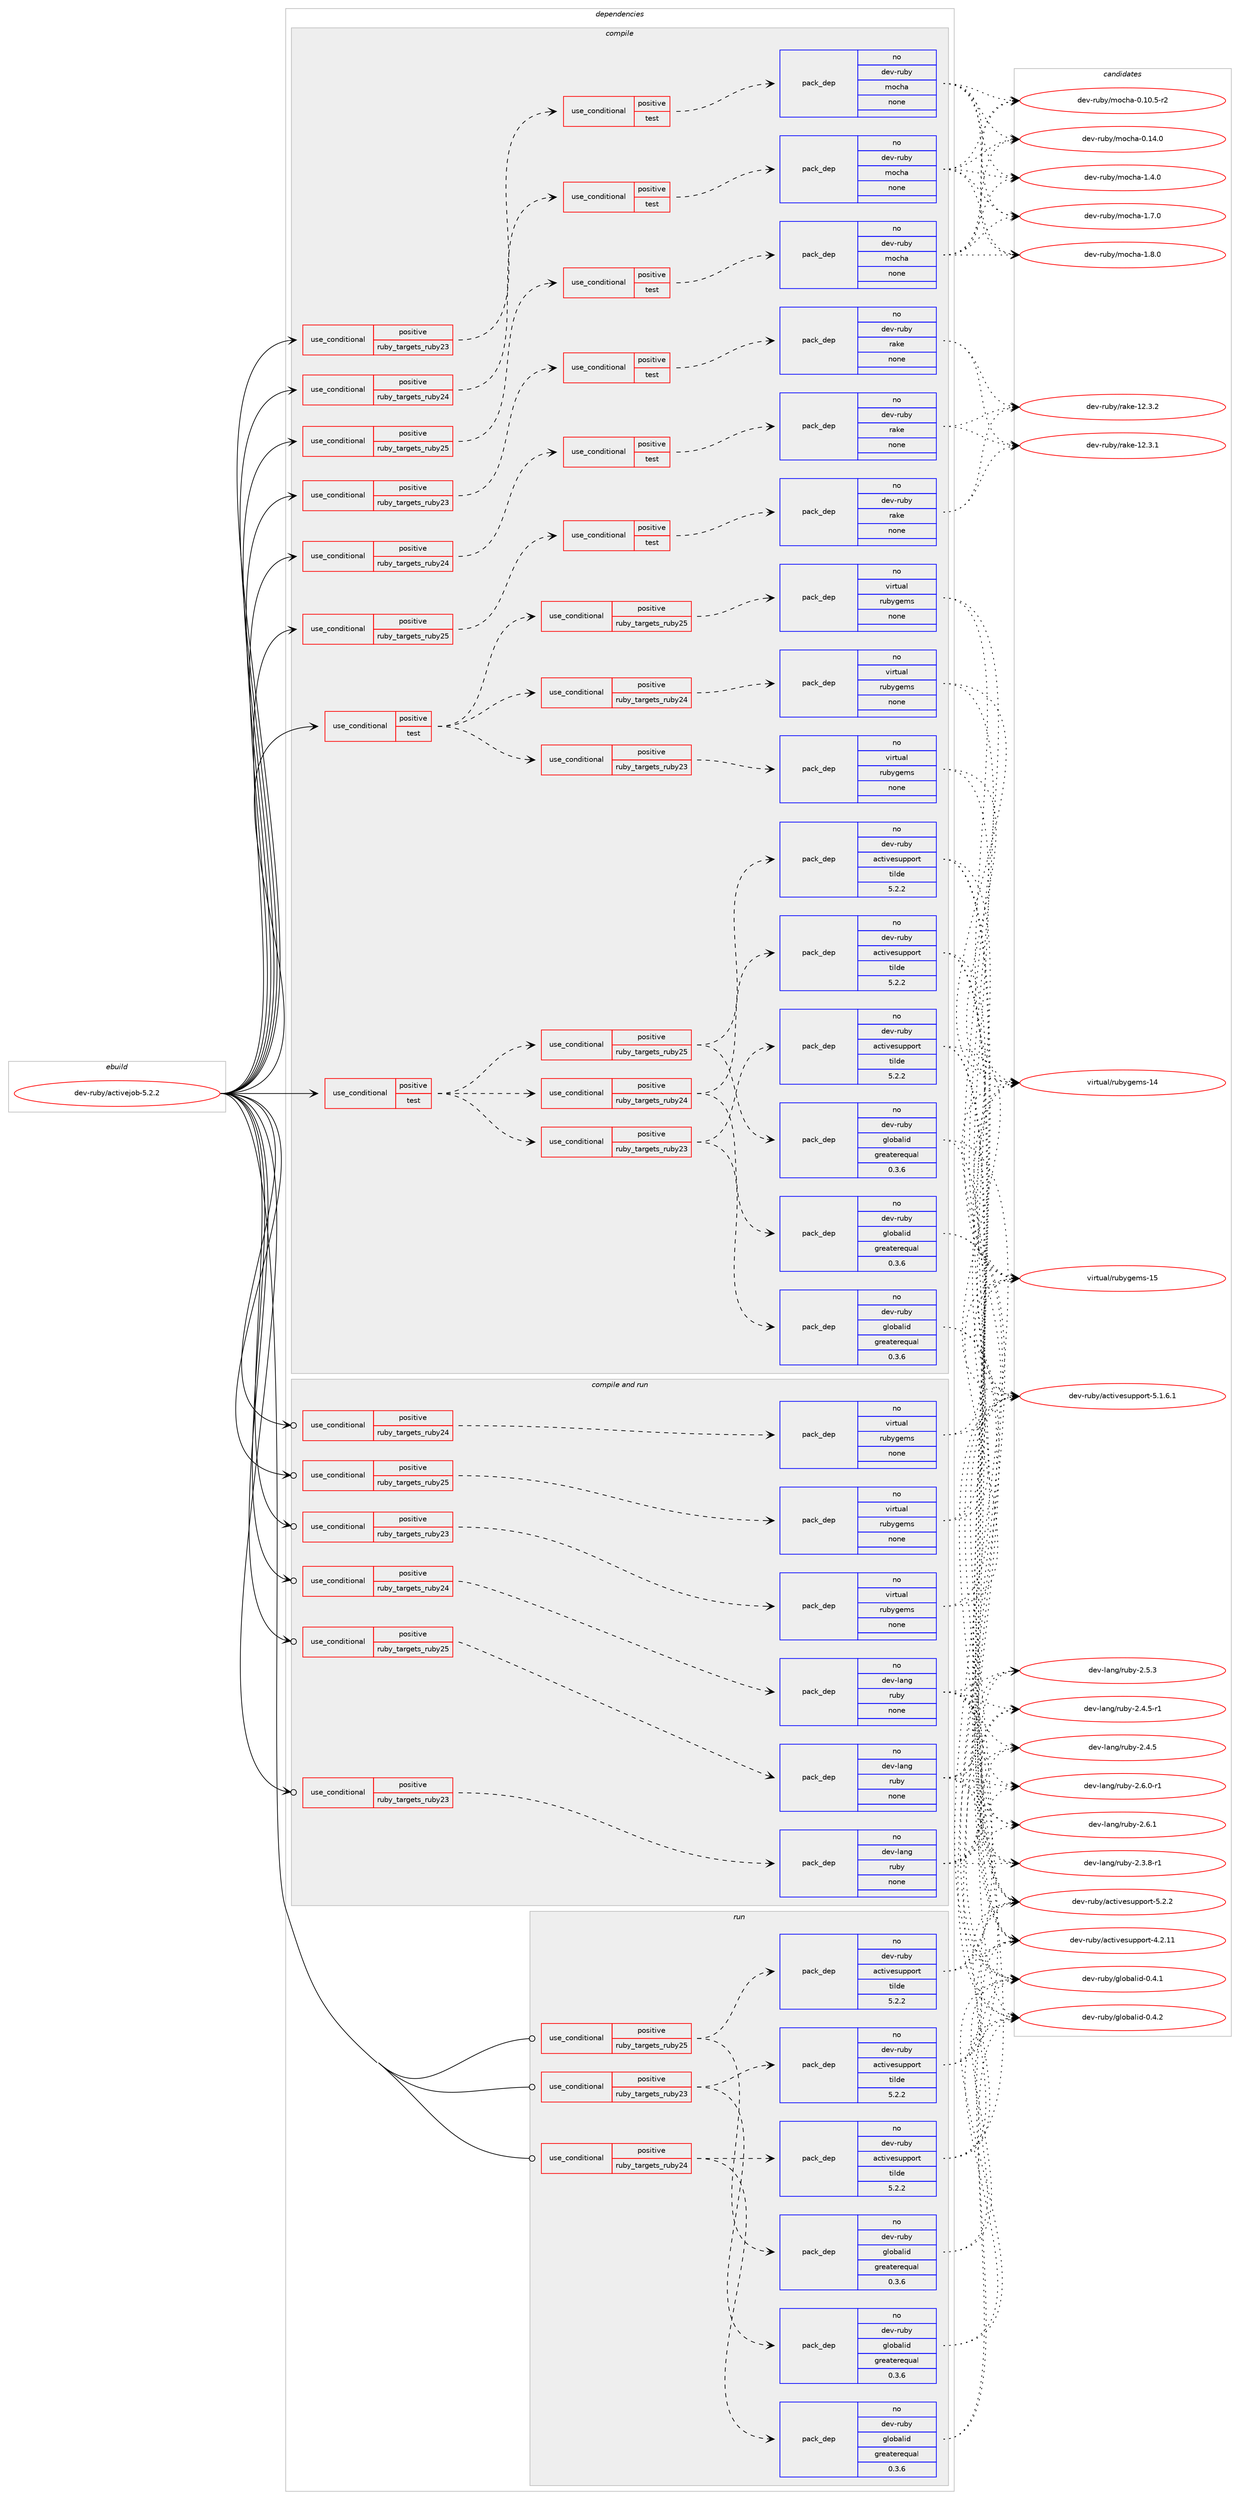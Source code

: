 digraph prolog {

# *************
# Graph options
# *************

newrank=true;
concentrate=true;
compound=true;
graph [rankdir=LR,fontname=Helvetica,fontsize=10,ranksep=1.5];#, ranksep=2.5, nodesep=0.2];
edge  [arrowhead=vee];
node  [fontname=Helvetica,fontsize=10];

# **********
# The ebuild
# **********

subgraph cluster_leftcol {
color=gray;
rank=same;
label=<<i>ebuild</i>>;
id [label="dev-ruby/activejob-5.2.2", color=red, width=4, href="../dev-ruby/activejob-5.2.2.svg"];
}

# ****************
# The dependencies
# ****************

subgraph cluster_midcol {
color=gray;
label=<<i>dependencies</i>>;
subgraph cluster_compile {
fillcolor="#eeeeee";
style=filled;
label=<<i>compile</i>>;
subgraph cond392360 {
dependency1478741 [label=<<TABLE BORDER="0" CELLBORDER="1" CELLSPACING="0" CELLPADDING="4"><TR><TD ROWSPAN="3" CELLPADDING="10">use_conditional</TD></TR><TR><TD>positive</TD></TR><TR><TD>ruby_targets_ruby23</TD></TR></TABLE>>, shape=none, color=red];
subgraph cond392361 {
dependency1478742 [label=<<TABLE BORDER="0" CELLBORDER="1" CELLSPACING="0" CELLPADDING="4"><TR><TD ROWSPAN="3" CELLPADDING="10">use_conditional</TD></TR><TR><TD>positive</TD></TR><TR><TD>test</TD></TR></TABLE>>, shape=none, color=red];
subgraph pack1062991 {
dependency1478743 [label=<<TABLE BORDER="0" CELLBORDER="1" CELLSPACING="0" CELLPADDING="4" WIDTH="220"><TR><TD ROWSPAN="6" CELLPADDING="30">pack_dep</TD></TR><TR><TD WIDTH="110">no</TD></TR><TR><TD>dev-ruby</TD></TR><TR><TD>mocha</TD></TR><TR><TD>none</TD></TR><TR><TD></TD></TR></TABLE>>, shape=none, color=blue];
}
dependency1478742:e -> dependency1478743:w [weight=20,style="dashed",arrowhead="vee"];
}
dependency1478741:e -> dependency1478742:w [weight=20,style="dashed",arrowhead="vee"];
}
id:e -> dependency1478741:w [weight=20,style="solid",arrowhead="vee"];
subgraph cond392362 {
dependency1478744 [label=<<TABLE BORDER="0" CELLBORDER="1" CELLSPACING="0" CELLPADDING="4"><TR><TD ROWSPAN="3" CELLPADDING="10">use_conditional</TD></TR><TR><TD>positive</TD></TR><TR><TD>ruby_targets_ruby23</TD></TR></TABLE>>, shape=none, color=red];
subgraph cond392363 {
dependency1478745 [label=<<TABLE BORDER="0" CELLBORDER="1" CELLSPACING="0" CELLPADDING="4"><TR><TD ROWSPAN="3" CELLPADDING="10">use_conditional</TD></TR><TR><TD>positive</TD></TR><TR><TD>test</TD></TR></TABLE>>, shape=none, color=red];
subgraph pack1062992 {
dependency1478746 [label=<<TABLE BORDER="0" CELLBORDER="1" CELLSPACING="0" CELLPADDING="4" WIDTH="220"><TR><TD ROWSPAN="6" CELLPADDING="30">pack_dep</TD></TR><TR><TD WIDTH="110">no</TD></TR><TR><TD>dev-ruby</TD></TR><TR><TD>rake</TD></TR><TR><TD>none</TD></TR><TR><TD></TD></TR></TABLE>>, shape=none, color=blue];
}
dependency1478745:e -> dependency1478746:w [weight=20,style="dashed",arrowhead="vee"];
}
dependency1478744:e -> dependency1478745:w [weight=20,style="dashed",arrowhead="vee"];
}
id:e -> dependency1478744:w [weight=20,style="solid",arrowhead="vee"];
subgraph cond392364 {
dependency1478747 [label=<<TABLE BORDER="0" CELLBORDER="1" CELLSPACING="0" CELLPADDING="4"><TR><TD ROWSPAN="3" CELLPADDING="10">use_conditional</TD></TR><TR><TD>positive</TD></TR><TR><TD>ruby_targets_ruby24</TD></TR></TABLE>>, shape=none, color=red];
subgraph cond392365 {
dependency1478748 [label=<<TABLE BORDER="0" CELLBORDER="1" CELLSPACING="0" CELLPADDING="4"><TR><TD ROWSPAN="3" CELLPADDING="10">use_conditional</TD></TR><TR><TD>positive</TD></TR><TR><TD>test</TD></TR></TABLE>>, shape=none, color=red];
subgraph pack1062993 {
dependency1478749 [label=<<TABLE BORDER="0" CELLBORDER="1" CELLSPACING="0" CELLPADDING="4" WIDTH="220"><TR><TD ROWSPAN="6" CELLPADDING="30">pack_dep</TD></TR><TR><TD WIDTH="110">no</TD></TR><TR><TD>dev-ruby</TD></TR><TR><TD>mocha</TD></TR><TR><TD>none</TD></TR><TR><TD></TD></TR></TABLE>>, shape=none, color=blue];
}
dependency1478748:e -> dependency1478749:w [weight=20,style="dashed",arrowhead="vee"];
}
dependency1478747:e -> dependency1478748:w [weight=20,style="dashed",arrowhead="vee"];
}
id:e -> dependency1478747:w [weight=20,style="solid",arrowhead="vee"];
subgraph cond392366 {
dependency1478750 [label=<<TABLE BORDER="0" CELLBORDER="1" CELLSPACING="0" CELLPADDING="4"><TR><TD ROWSPAN="3" CELLPADDING="10">use_conditional</TD></TR><TR><TD>positive</TD></TR><TR><TD>ruby_targets_ruby24</TD></TR></TABLE>>, shape=none, color=red];
subgraph cond392367 {
dependency1478751 [label=<<TABLE BORDER="0" CELLBORDER="1" CELLSPACING="0" CELLPADDING="4"><TR><TD ROWSPAN="3" CELLPADDING="10">use_conditional</TD></TR><TR><TD>positive</TD></TR><TR><TD>test</TD></TR></TABLE>>, shape=none, color=red];
subgraph pack1062994 {
dependency1478752 [label=<<TABLE BORDER="0" CELLBORDER="1" CELLSPACING="0" CELLPADDING="4" WIDTH="220"><TR><TD ROWSPAN="6" CELLPADDING="30">pack_dep</TD></TR><TR><TD WIDTH="110">no</TD></TR><TR><TD>dev-ruby</TD></TR><TR><TD>rake</TD></TR><TR><TD>none</TD></TR><TR><TD></TD></TR></TABLE>>, shape=none, color=blue];
}
dependency1478751:e -> dependency1478752:w [weight=20,style="dashed",arrowhead="vee"];
}
dependency1478750:e -> dependency1478751:w [weight=20,style="dashed",arrowhead="vee"];
}
id:e -> dependency1478750:w [weight=20,style="solid",arrowhead="vee"];
subgraph cond392368 {
dependency1478753 [label=<<TABLE BORDER="0" CELLBORDER="1" CELLSPACING="0" CELLPADDING="4"><TR><TD ROWSPAN="3" CELLPADDING="10">use_conditional</TD></TR><TR><TD>positive</TD></TR><TR><TD>ruby_targets_ruby25</TD></TR></TABLE>>, shape=none, color=red];
subgraph cond392369 {
dependency1478754 [label=<<TABLE BORDER="0" CELLBORDER="1" CELLSPACING="0" CELLPADDING="4"><TR><TD ROWSPAN="3" CELLPADDING="10">use_conditional</TD></TR><TR><TD>positive</TD></TR><TR><TD>test</TD></TR></TABLE>>, shape=none, color=red];
subgraph pack1062995 {
dependency1478755 [label=<<TABLE BORDER="0" CELLBORDER="1" CELLSPACING="0" CELLPADDING="4" WIDTH="220"><TR><TD ROWSPAN="6" CELLPADDING="30">pack_dep</TD></TR><TR><TD WIDTH="110">no</TD></TR><TR><TD>dev-ruby</TD></TR><TR><TD>mocha</TD></TR><TR><TD>none</TD></TR><TR><TD></TD></TR></TABLE>>, shape=none, color=blue];
}
dependency1478754:e -> dependency1478755:w [weight=20,style="dashed",arrowhead="vee"];
}
dependency1478753:e -> dependency1478754:w [weight=20,style="dashed",arrowhead="vee"];
}
id:e -> dependency1478753:w [weight=20,style="solid",arrowhead="vee"];
subgraph cond392370 {
dependency1478756 [label=<<TABLE BORDER="0" CELLBORDER="1" CELLSPACING="0" CELLPADDING="4"><TR><TD ROWSPAN="3" CELLPADDING="10">use_conditional</TD></TR><TR><TD>positive</TD></TR><TR><TD>ruby_targets_ruby25</TD></TR></TABLE>>, shape=none, color=red];
subgraph cond392371 {
dependency1478757 [label=<<TABLE BORDER="0" CELLBORDER="1" CELLSPACING="0" CELLPADDING="4"><TR><TD ROWSPAN="3" CELLPADDING="10">use_conditional</TD></TR><TR><TD>positive</TD></TR><TR><TD>test</TD></TR></TABLE>>, shape=none, color=red];
subgraph pack1062996 {
dependency1478758 [label=<<TABLE BORDER="0" CELLBORDER="1" CELLSPACING="0" CELLPADDING="4" WIDTH="220"><TR><TD ROWSPAN="6" CELLPADDING="30">pack_dep</TD></TR><TR><TD WIDTH="110">no</TD></TR><TR><TD>dev-ruby</TD></TR><TR><TD>rake</TD></TR><TR><TD>none</TD></TR><TR><TD></TD></TR></TABLE>>, shape=none, color=blue];
}
dependency1478757:e -> dependency1478758:w [weight=20,style="dashed",arrowhead="vee"];
}
dependency1478756:e -> dependency1478757:w [weight=20,style="dashed",arrowhead="vee"];
}
id:e -> dependency1478756:w [weight=20,style="solid",arrowhead="vee"];
subgraph cond392372 {
dependency1478759 [label=<<TABLE BORDER="0" CELLBORDER="1" CELLSPACING="0" CELLPADDING="4"><TR><TD ROWSPAN="3" CELLPADDING="10">use_conditional</TD></TR><TR><TD>positive</TD></TR><TR><TD>test</TD></TR></TABLE>>, shape=none, color=red];
subgraph cond392373 {
dependency1478760 [label=<<TABLE BORDER="0" CELLBORDER="1" CELLSPACING="0" CELLPADDING="4"><TR><TD ROWSPAN="3" CELLPADDING="10">use_conditional</TD></TR><TR><TD>positive</TD></TR><TR><TD>ruby_targets_ruby23</TD></TR></TABLE>>, shape=none, color=red];
subgraph pack1062997 {
dependency1478761 [label=<<TABLE BORDER="0" CELLBORDER="1" CELLSPACING="0" CELLPADDING="4" WIDTH="220"><TR><TD ROWSPAN="6" CELLPADDING="30">pack_dep</TD></TR><TR><TD WIDTH="110">no</TD></TR><TR><TD>dev-ruby</TD></TR><TR><TD>activesupport</TD></TR><TR><TD>tilde</TD></TR><TR><TD>5.2.2</TD></TR></TABLE>>, shape=none, color=blue];
}
dependency1478760:e -> dependency1478761:w [weight=20,style="dashed",arrowhead="vee"];
subgraph pack1062998 {
dependency1478762 [label=<<TABLE BORDER="0" CELLBORDER="1" CELLSPACING="0" CELLPADDING="4" WIDTH="220"><TR><TD ROWSPAN="6" CELLPADDING="30">pack_dep</TD></TR><TR><TD WIDTH="110">no</TD></TR><TR><TD>dev-ruby</TD></TR><TR><TD>globalid</TD></TR><TR><TD>greaterequal</TD></TR><TR><TD>0.3.6</TD></TR></TABLE>>, shape=none, color=blue];
}
dependency1478760:e -> dependency1478762:w [weight=20,style="dashed",arrowhead="vee"];
}
dependency1478759:e -> dependency1478760:w [weight=20,style="dashed",arrowhead="vee"];
subgraph cond392374 {
dependency1478763 [label=<<TABLE BORDER="0" CELLBORDER="1" CELLSPACING="0" CELLPADDING="4"><TR><TD ROWSPAN="3" CELLPADDING="10">use_conditional</TD></TR><TR><TD>positive</TD></TR><TR><TD>ruby_targets_ruby24</TD></TR></TABLE>>, shape=none, color=red];
subgraph pack1062999 {
dependency1478764 [label=<<TABLE BORDER="0" CELLBORDER="1" CELLSPACING="0" CELLPADDING="4" WIDTH="220"><TR><TD ROWSPAN="6" CELLPADDING="30">pack_dep</TD></TR><TR><TD WIDTH="110">no</TD></TR><TR><TD>dev-ruby</TD></TR><TR><TD>activesupport</TD></TR><TR><TD>tilde</TD></TR><TR><TD>5.2.2</TD></TR></TABLE>>, shape=none, color=blue];
}
dependency1478763:e -> dependency1478764:w [weight=20,style="dashed",arrowhead="vee"];
subgraph pack1063000 {
dependency1478765 [label=<<TABLE BORDER="0" CELLBORDER="1" CELLSPACING="0" CELLPADDING="4" WIDTH="220"><TR><TD ROWSPAN="6" CELLPADDING="30">pack_dep</TD></TR><TR><TD WIDTH="110">no</TD></TR><TR><TD>dev-ruby</TD></TR><TR><TD>globalid</TD></TR><TR><TD>greaterequal</TD></TR><TR><TD>0.3.6</TD></TR></TABLE>>, shape=none, color=blue];
}
dependency1478763:e -> dependency1478765:w [weight=20,style="dashed",arrowhead="vee"];
}
dependency1478759:e -> dependency1478763:w [weight=20,style="dashed",arrowhead="vee"];
subgraph cond392375 {
dependency1478766 [label=<<TABLE BORDER="0" CELLBORDER="1" CELLSPACING="0" CELLPADDING="4"><TR><TD ROWSPAN="3" CELLPADDING="10">use_conditional</TD></TR><TR><TD>positive</TD></TR><TR><TD>ruby_targets_ruby25</TD></TR></TABLE>>, shape=none, color=red];
subgraph pack1063001 {
dependency1478767 [label=<<TABLE BORDER="0" CELLBORDER="1" CELLSPACING="0" CELLPADDING="4" WIDTH="220"><TR><TD ROWSPAN="6" CELLPADDING="30">pack_dep</TD></TR><TR><TD WIDTH="110">no</TD></TR><TR><TD>dev-ruby</TD></TR><TR><TD>activesupport</TD></TR><TR><TD>tilde</TD></TR><TR><TD>5.2.2</TD></TR></TABLE>>, shape=none, color=blue];
}
dependency1478766:e -> dependency1478767:w [weight=20,style="dashed",arrowhead="vee"];
subgraph pack1063002 {
dependency1478768 [label=<<TABLE BORDER="0" CELLBORDER="1" CELLSPACING="0" CELLPADDING="4" WIDTH="220"><TR><TD ROWSPAN="6" CELLPADDING="30">pack_dep</TD></TR><TR><TD WIDTH="110">no</TD></TR><TR><TD>dev-ruby</TD></TR><TR><TD>globalid</TD></TR><TR><TD>greaterequal</TD></TR><TR><TD>0.3.6</TD></TR></TABLE>>, shape=none, color=blue];
}
dependency1478766:e -> dependency1478768:w [weight=20,style="dashed",arrowhead="vee"];
}
dependency1478759:e -> dependency1478766:w [weight=20,style="dashed",arrowhead="vee"];
}
id:e -> dependency1478759:w [weight=20,style="solid",arrowhead="vee"];
subgraph cond392376 {
dependency1478769 [label=<<TABLE BORDER="0" CELLBORDER="1" CELLSPACING="0" CELLPADDING="4"><TR><TD ROWSPAN="3" CELLPADDING="10">use_conditional</TD></TR><TR><TD>positive</TD></TR><TR><TD>test</TD></TR></TABLE>>, shape=none, color=red];
subgraph cond392377 {
dependency1478770 [label=<<TABLE BORDER="0" CELLBORDER="1" CELLSPACING="0" CELLPADDING="4"><TR><TD ROWSPAN="3" CELLPADDING="10">use_conditional</TD></TR><TR><TD>positive</TD></TR><TR><TD>ruby_targets_ruby23</TD></TR></TABLE>>, shape=none, color=red];
subgraph pack1063003 {
dependency1478771 [label=<<TABLE BORDER="0" CELLBORDER="1" CELLSPACING="0" CELLPADDING="4" WIDTH="220"><TR><TD ROWSPAN="6" CELLPADDING="30">pack_dep</TD></TR><TR><TD WIDTH="110">no</TD></TR><TR><TD>virtual</TD></TR><TR><TD>rubygems</TD></TR><TR><TD>none</TD></TR><TR><TD></TD></TR></TABLE>>, shape=none, color=blue];
}
dependency1478770:e -> dependency1478771:w [weight=20,style="dashed",arrowhead="vee"];
}
dependency1478769:e -> dependency1478770:w [weight=20,style="dashed",arrowhead="vee"];
subgraph cond392378 {
dependency1478772 [label=<<TABLE BORDER="0" CELLBORDER="1" CELLSPACING="0" CELLPADDING="4"><TR><TD ROWSPAN="3" CELLPADDING="10">use_conditional</TD></TR><TR><TD>positive</TD></TR><TR><TD>ruby_targets_ruby24</TD></TR></TABLE>>, shape=none, color=red];
subgraph pack1063004 {
dependency1478773 [label=<<TABLE BORDER="0" CELLBORDER="1" CELLSPACING="0" CELLPADDING="4" WIDTH="220"><TR><TD ROWSPAN="6" CELLPADDING="30">pack_dep</TD></TR><TR><TD WIDTH="110">no</TD></TR><TR><TD>virtual</TD></TR><TR><TD>rubygems</TD></TR><TR><TD>none</TD></TR><TR><TD></TD></TR></TABLE>>, shape=none, color=blue];
}
dependency1478772:e -> dependency1478773:w [weight=20,style="dashed",arrowhead="vee"];
}
dependency1478769:e -> dependency1478772:w [weight=20,style="dashed",arrowhead="vee"];
subgraph cond392379 {
dependency1478774 [label=<<TABLE BORDER="0" CELLBORDER="1" CELLSPACING="0" CELLPADDING="4"><TR><TD ROWSPAN="3" CELLPADDING="10">use_conditional</TD></TR><TR><TD>positive</TD></TR><TR><TD>ruby_targets_ruby25</TD></TR></TABLE>>, shape=none, color=red];
subgraph pack1063005 {
dependency1478775 [label=<<TABLE BORDER="0" CELLBORDER="1" CELLSPACING="0" CELLPADDING="4" WIDTH="220"><TR><TD ROWSPAN="6" CELLPADDING="30">pack_dep</TD></TR><TR><TD WIDTH="110">no</TD></TR><TR><TD>virtual</TD></TR><TR><TD>rubygems</TD></TR><TR><TD>none</TD></TR><TR><TD></TD></TR></TABLE>>, shape=none, color=blue];
}
dependency1478774:e -> dependency1478775:w [weight=20,style="dashed",arrowhead="vee"];
}
dependency1478769:e -> dependency1478774:w [weight=20,style="dashed",arrowhead="vee"];
}
id:e -> dependency1478769:w [weight=20,style="solid",arrowhead="vee"];
}
subgraph cluster_compileandrun {
fillcolor="#eeeeee";
style=filled;
label=<<i>compile and run</i>>;
subgraph cond392380 {
dependency1478776 [label=<<TABLE BORDER="0" CELLBORDER="1" CELLSPACING="0" CELLPADDING="4"><TR><TD ROWSPAN="3" CELLPADDING="10">use_conditional</TD></TR><TR><TD>positive</TD></TR><TR><TD>ruby_targets_ruby23</TD></TR></TABLE>>, shape=none, color=red];
subgraph pack1063006 {
dependency1478777 [label=<<TABLE BORDER="0" CELLBORDER="1" CELLSPACING="0" CELLPADDING="4" WIDTH="220"><TR><TD ROWSPAN="6" CELLPADDING="30">pack_dep</TD></TR><TR><TD WIDTH="110">no</TD></TR><TR><TD>dev-lang</TD></TR><TR><TD>ruby</TD></TR><TR><TD>none</TD></TR><TR><TD></TD></TR></TABLE>>, shape=none, color=blue];
}
dependency1478776:e -> dependency1478777:w [weight=20,style="dashed",arrowhead="vee"];
}
id:e -> dependency1478776:w [weight=20,style="solid",arrowhead="odotvee"];
subgraph cond392381 {
dependency1478778 [label=<<TABLE BORDER="0" CELLBORDER="1" CELLSPACING="0" CELLPADDING="4"><TR><TD ROWSPAN="3" CELLPADDING="10">use_conditional</TD></TR><TR><TD>positive</TD></TR><TR><TD>ruby_targets_ruby23</TD></TR></TABLE>>, shape=none, color=red];
subgraph pack1063007 {
dependency1478779 [label=<<TABLE BORDER="0" CELLBORDER="1" CELLSPACING="0" CELLPADDING="4" WIDTH="220"><TR><TD ROWSPAN="6" CELLPADDING="30">pack_dep</TD></TR><TR><TD WIDTH="110">no</TD></TR><TR><TD>virtual</TD></TR><TR><TD>rubygems</TD></TR><TR><TD>none</TD></TR><TR><TD></TD></TR></TABLE>>, shape=none, color=blue];
}
dependency1478778:e -> dependency1478779:w [weight=20,style="dashed",arrowhead="vee"];
}
id:e -> dependency1478778:w [weight=20,style="solid",arrowhead="odotvee"];
subgraph cond392382 {
dependency1478780 [label=<<TABLE BORDER="0" CELLBORDER="1" CELLSPACING="0" CELLPADDING="4"><TR><TD ROWSPAN="3" CELLPADDING="10">use_conditional</TD></TR><TR><TD>positive</TD></TR><TR><TD>ruby_targets_ruby24</TD></TR></TABLE>>, shape=none, color=red];
subgraph pack1063008 {
dependency1478781 [label=<<TABLE BORDER="0" CELLBORDER="1" CELLSPACING="0" CELLPADDING="4" WIDTH="220"><TR><TD ROWSPAN="6" CELLPADDING="30">pack_dep</TD></TR><TR><TD WIDTH="110">no</TD></TR><TR><TD>dev-lang</TD></TR><TR><TD>ruby</TD></TR><TR><TD>none</TD></TR><TR><TD></TD></TR></TABLE>>, shape=none, color=blue];
}
dependency1478780:e -> dependency1478781:w [weight=20,style="dashed",arrowhead="vee"];
}
id:e -> dependency1478780:w [weight=20,style="solid",arrowhead="odotvee"];
subgraph cond392383 {
dependency1478782 [label=<<TABLE BORDER="0" CELLBORDER="1" CELLSPACING="0" CELLPADDING="4"><TR><TD ROWSPAN="3" CELLPADDING="10">use_conditional</TD></TR><TR><TD>positive</TD></TR><TR><TD>ruby_targets_ruby24</TD></TR></TABLE>>, shape=none, color=red];
subgraph pack1063009 {
dependency1478783 [label=<<TABLE BORDER="0" CELLBORDER="1" CELLSPACING="0" CELLPADDING="4" WIDTH="220"><TR><TD ROWSPAN="6" CELLPADDING="30">pack_dep</TD></TR><TR><TD WIDTH="110">no</TD></TR><TR><TD>virtual</TD></TR><TR><TD>rubygems</TD></TR><TR><TD>none</TD></TR><TR><TD></TD></TR></TABLE>>, shape=none, color=blue];
}
dependency1478782:e -> dependency1478783:w [weight=20,style="dashed",arrowhead="vee"];
}
id:e -> dependency1478782:w [weight=20,style="solid",arrowhead="odotvee"];
subgraph cond392384 {
dependency1478784 [label=<<TABLE BORDER="0" CELLBORDER="1" CELLSPACING="0" CELLPADDING="4"><TR><TD ROWSPAN="3" CELLPADDING="10">use_conditional</TD></TR><TR><TD>positive</TD></TR><TR><TD>ruby_targets_ruby25</TD></TR></TABLE>>, shape=none, color=red];
subgraph pack1063010 {
dependency1478785 [label=<<TABLE BORDER="0" CELLBORDER="1" CELLSPACING="0" CELLPADDING="4" WIDTH="220"><TR><TD ROWSPAN="6" CELLPADDING="30">pack_dep</TD></TR><TR><TD WIDTH="110">no</TD></TR><TR><TD>dev-lang</TD></TR><TR><TD>ruby</TD></TR><TR><TD>none</TD></TR><TR><TD></TD></TR></TABLE>>, shape=none, color=blue];
}
dependency1478784:e -> dependency1478785:w [weight=20,style="dashed",arrowhead="vee"];
}
id:e -> dependency1478784:w [weight=20,style="solid",arrowhead="odotvee"];
subgraph cond392385 {
dependency1478786 [label=<<TABLE BORDER="0" CELLBORDER="1" CELLSPACING="0" CELLPADDING="4"><TR><TD ROWSPAN="3" CELLPADDING="10">use_conditional</TD></TR><TR><TD>positive</TD></TR><TR><TD>ruby_targets_ruby25</TD></TR></TABLE>>, shape=none, color=red];
subgraph pack1063011 {
dependency1478787 [label=<<TABLE BORDER="0" CELLBORDER="1" CELLSPACING="0" CELLPADDING="4" WIDTH="220"><TR><TD ROWSPAN="6" CELLPADDING="30">pack_dep</TD></TR><TR><TD WIDTH="110">no</TD></TR><TR><TD>virtual</TD></TR><TR><TD>rubygems</TD></TR><TR><TD>none</TD></TR><TR><TD></TD></TR></TABLE>>, shape=none, color=blue];
}
dependency1478786:e -> dependency1478787:w [weight=20,style="dashed",arrowhead="vee"];
}
id:e -> dependency1478786:w [weight=20,style="solid",arrowhead="odotvee"];
}
subgraph cluster_run {
fillcolor="#eeeeee";
style=filled;
label=<<i>run</i>>;
subgraph cond392386 {
dependency1478788 [label=<<TABLE BORDER="0" CELLBORDER="1" CELLSPACING="0" CELLPADDING="4"><TR><TD ROWSPAN="3" CELLPADDING="10">use_conditional</TD></TR><TR><TD>positive</TD></TR><TR><TD>ruby_targets_ruby23</TD></TR></TABLE>>, shape=none, color=red];
subgraph pack1063012 {
dependency1478789 [label=<<TABLE BORDER="0" CELLBORDER="1" CELLSPACING="0" CELLPADDING="4" WIDTH="220"><TR><TD ROWSPAN="6" CELLPADDING="30">pack_dep</TD></TR><TR><TD WIDTH="110">no</TD></TR><TR><TD>dev-ruby</TD></TR><TR><TD>activesupport</TD></TR><TR><TD>tilde</TD></TR><TR><TD>5.2.2</TD></TR></TABLE>>, shape=none, color=blue];
}
dependency1478788:e -> dependency1478789:w [weight=20,style="dashed",arrowhead="vee"];
subgraph pack1063013 {
dependency1478790 [label=<<TABLE BORDER="0" CELLBORDER="1" CELLSPACING="0" CELLPADDING="4" WIDTH="220"><TR><TD ROWSPAN="6" CELLPADDING="30">pack_dep</TD></TR><TR><TD WIDTH="110">no</TD></TR><TR><TD>dev-ruby</TD></TR><TR><TD>globalid</TD></TR><TR><TD>greaterequal</TD></TR><TR><TD>0.3.6</TD></TR></TABLE>>, shape=none, color=blue];
}
dependency1478788:e -> dependency1478790:w [weight=20,style="dashed",arrowhead="vee"];
}
id:e -> dependency1478788:w [weight=20,style="solid",arrowhead="odot"];
subgraph cond392387 {
dependency1478791 [label=<<TABLE BORDER="0" CELLBORDER="1" CELLSPACING="0" CELLPADDING="4"><TR><TD ROWSPAN="3" CELLPADDING="10">use_conditional</TD></TR><TR><TD>positive</TD></TR><TR><TD>ruby_targets_ruby24</TD></TR></TABLE>>, shape=none, color=red];
subgraph pack1063014 {
dependency1478792 [label=<<TABLE BORDER="0" CELLBORDER="1" CELLSPACING="0" CELLPADDING="4" WIDTH="220"><TR><TD ROWSPAN="6" CELLPADDING="30">pack_dep</TD></TR><TR><TD WIDTH="110">no</TD></TR><TR><TD>dev-ruby</TD></TR><TR><TD>activesupport</TD></TR><TR><TD>tilde</TD></TR><TR><TD>5.2.2</TD></TR></TABLE>>, shape=none, color=blue];
}
dependency1478791:e -> dependency1478792:w [weight=20,style="dashed",arrowhead="vee"];
subgraph pack1063015 {
dependency1478793 [label=<<TABLE BORDER="0" CELLBORDER="1" CELLSPACING="0" CELLPADDING="4" WIDTH="220"><TR><TD ROWSPAN="6" CELLPADDING="30">pack_dep</TD></TR><TR><TD WIDTH="110">no</TD></TR><TR><TD>dev-ruby</TD></TR><TR><TD>globalid</TD></TR><TR><TD>greaterequal</TD></TR><TR><TD>0.3.6</TD></TR></TABLE>>, shape=none, color=blue];
}
dependency1478791:e -> dependency1478793:w [weight=20,style="dashed",arrowhead="vee"];
}
id:e -> dependency1478791:w [weight=20,style="solid",arrowhead="odot"];
subgraph cond392388 {
dependency1478794 [label=<<TABLE BORDER="0" CELLBORDER="1" CELLSPACING="0" CELLPADDING="4"><TR><TD ROWSPAN="3" CELLPADDING="10">use_conditional</TD></TR><TR><TD>positive</TD></TR><TR><TD>ruby_targets_ruby25</TD></TR></TABLE>>, shape=none, color=red];
subgraph pack1063016 {
dependency1478795 [label=<<TABLE BORDER="0" CELLBORDER="1" CELLSPACING="0" CELLPADDING="4" WIDTH="220"><TR><TD ROWSPAN="6" CELLPADDING="30">pack_dep</TD></TR><TR><TD WIDTH="110">no</TD></TR><TR><TD>dev-ruby</TD></TR><TR><TD>activesupport</TD></TR><TR><TD>tilde</TD></TR><TR><TD>5.2.2</TD></TR></TABLE>>, shape=none, color=blue];
}
dependency1478794:e -> dependency1478795:w [weight=20,style="dashed",arrowhead="vee"];
subgraph pack1063017 {
dependency1478796 [label=<<TABLE BORDER="0" CELLBORDER="1" CELLSPACING="0" CELLPADDING="4" WIDTH="220"><TR><TD ROWSPAN="6" CELLPADDING="30">pack_dep</TD></TR><TR><TD WIDTH="110">no</TD></TR><TR><TD>dev-ruby</TD></TR><TR><TD>globalid</TD></TR><TR><TD>greaterequal</TD></TR><TR><TD>0.3.6</TD></TR></TABLE>>, shape=none, color=blue];
}
dependency1478794:e -> dependency1478796:w [weight=20,style="dashed",arrowhead="vee"];
}
id:e -> dependency1478794:w [weight=20,style="solid",arrowhead="odot"];
}
}

# **************
# The candidates
# **************

subgraph cluster_choices {
rank=same;
color=gray;
label=<<i>candidates</i>>;

subgraph choice1062991 {
color=black;
nodesep=1;
choice1001011184511411798121471091119910497454846494846534511450 [label="dev-ruby/mocha-0.10.5-r2", color=red, width=4,href="../dev-ruby/mocha-0.10.5-r2.svg"];
choice100101118451141179812147109111991049745484649524648 [label="dev-ruby/mocha-0.14.0", color=red, width=4,href="../dev-ruby/mocha-0.14.0.svg"];
choice1001011184511411798121471091119910497454946524648 [label="dev-ruby/mocha-1.4.0", color=red, width=4,href="../dev-ruby/mocha-1.4.0.svg"];
choice1001011184511411798121471091119910497454946554648 [label="dev-ruby/mocha-1.7.0", color=red, width=4,href="../dev-ruby/mocha-1.7.0.svg"];
choice1001011184511411798121471091119910497454946564648 [label="dev-ruby/mocha-1.8.0", color=red, width=4,href="../dev-ruby/mocha-1.8.0.svg"];
dependency1478743:e -> choice1001011184511411798121471091119910497454846494846534511450:w [style=dotted,weight="100"];
dependency1478743:e -> choice100101118451141179812147109111991049745484649524648:w [style=dotted,weight="100"];
dependency1478743:e -> choice1001011184511411798121471091119910497454946524648:w [style=dotted,weight="100"];
dependency1478743:e -> choice1001011184511411798121471091119910497454946554648:w [style=dotted,weight="100"];
dependency1478743:e -> choice1001011184511411798121471091119910497454946564648:w [style=dotted,weight="100"];
}
subgraph choice1062992 {
color=black;
nodesep=1;
choice1001011184511411798121471149710710145495046514649 [label="dev-ruby/rake-12.3.1", color=red, width=4,href="../dev-ruby/rake-12.3.1.svg"];
choice1001011184511411798121471149710710145495046514650 [label="dev-ruby/rake-12.3.2", color=red, width=4,href="../dev-ruby/rake-12.3.2.svg"];
dependency1478746:e -> choice1001011184511411798121471149710710145495046514649:w [style=dotted,weight="100"];
dependency1478746:e -> choice1001011184511411798121471149710710145495046514650:w [style=dotted,weight="100"];
}
subgraph choice1062993 {
color=black;
nodesep=1;
choice1001011184511411798121471091119910497454846494846534511450 [label="dev-ruby/mocha-0.10.5-r2", color=red, width=4,href="../dev-ruby/mocha-0.10.5-r2.svg"];
choice100101118451141179812147109111991049745484649524648 [label="dev-ruby/mocha-0.14.0", color=red, width=4,href="../dev-ruby/mocha-0.14.0.svg"];
choice1001011184511411798121471091119910497454946524648 [label="dev-ruby/mocha-1.4.0", color=red, width=4,href="../dev-ruby/mocha-1.4.0.svg"];
choice1001011184511411798121471091119910497454946554648 [label="dev-ruby/mocha-1.7.0", color=red, width=4,href="../dev-ruby/mocha-1.7.0.svg"];
choice1001011184511411798121471091119910497454946564648 [label="dev-ruby/mocha-1.8.0", color=red, width=4,href="../dev-ruby/mocha-1.8.0.svg"];
dependency1478749:e -> choice1001011184511411798121471091119910497454846494846534511450:w [style=dotted,weight="100"];
dependency1478749:e -> choice100101118451141179812147109111991049745484649524648:w [style=dotted,weight="100"];
dependency1478749:e -> choice1001011184511411798121471091119910497454946524648:w [style=dotted,weight="100"];
dependency1478749:e -> choice1001011184511411798121471091119910497454946554648:w [style=dotted,weight="100"];
dependency1478749:e -> choice1001011184511411798121471091119910497454946564648:w [style=dotted,weight="100"];
}
subgraph choice1062994 {
color=black;
nodesep=1;
choice1001011184511411798121471149710710145495046514649 [label="dev-ruby/rake-12.3.1", color=red, width=4,href="../dev-ruby/rake-12.3.1.svg"];
choice1001011184511411798121471149710710145495046514650 [label="dev-ruby/rake-12.3.2", color=red, width=4,href="../dev-ruby/rake-12.3.2.svg"];
dependency1478752:e -> choice1001011184511411798121471149710710145495046514649:w [style=dotted,weight="100"];
dependency1478752:e -> choice1001011184511411798121471149710710145495046514650:w [style=dotted,weight="100"];
}
subgraph choice1062995 {
color=black;
nodesep=1;
choice1001011184511411798121471091119910497454846494846534511450 [label="dev-ruby/mocha-0.10.5-r2", color=red, width=4,href="../dev-ruby/mocha-0.10.5-r2.svg"];
choice100101118451141179812147109111991049745484649524648 [label="dev-ruby/mocha-0.14.0", color=red, width=4,href="../dev-ruby/mocha-0.14.0.svg"];
choice1001011184511411798121471091119910497454946524648 [label="dev-ruby/mocha-1.4.0", color=red, width=4,href="../dev-ruby/mocha-1.4.0.svg"];
choice1001011184511411798121471091119910497454946554648 [label="dev-ruby/mocha-1.7.0", color=red, width=4,href="../dev-ruby/mocha-1.7.0.svg"];
choice1001011184511411798121471091119910497454946564648 [label="dev-ruby/mocha-1.8.0", color=red, width=4,href="../dev-ruby/mocha-1.8.0.svg"];
dependency1478755:e -> choice1001011184511411798121471091119910497454846494846534511450:w [style=dotted,weight="100"];
dependency1478755:e -> choice100101118451141179812147109111991049745484649524648:w [style=dotted,weight="100"];
dependency1478755:e -> choice1001011184511411798121471091119910497454946524648:w [style=dotted,weight="100"];
dependency1478755:e -> choice1001011184511411798121471091119910497454946554648:w [style=dotted,weight="100"];
dependency1478755:e -> choice1001011184511411798121471091119910497454946564648:w [style=dotted,weight="100"];
}
subgraph choice1062996 {
color=black;
nodesep=1;
choice1001011184511411798121471149710710145495046514649 [label="dev-ruby/rake-12.3.1", color=red, width=4,href="../dev-ruby/rake-12.3.1.svg"];
choice1001011184511411798121471149710710145495046514650 [label="dev-ruby/rake-12.3.2", color=red, width=4,href="../dev-ruby/rake-12.3.2.svg"];
dependency1478758:e -> choice1001011184511411798121471149710710145495046514649:w [style=dotted,weight="100"];
dependency1478758:e -> choice1001011184511411798121471149710710145495046514650:w [style=dotted,weight="100"];
}
subgraph choice1062997 {
color=black;
nodesep=1;
choice100101118451141179812147979911610511810111511711211211111411645524650464949 [label="dev-ruby/activesupport-4.2.11", color=red, width=4,href="../dev-ruby/activesupport-4.2.11.svg"];
choice10010111845114117981214797991161051181011151171121121111141164553464946544649 [label="dev-ruby/activesupport-5.1.6.1", color=red, width=4,href="../dev-ruby/activesupport-5.1.6.1.svg"];
choice1001011184511411798121479799116105118101115117112112111114116455346504650 [label="dev-ruby/activesupport-5.2.2", color=red, width=4,href="../dev-ruby/activesupport-5.2.2.svg"];
dependency1478761:e -> choice100101118451141179812147979911610511810111511711211211111411645524650464949:w [style=dotted,weight="100"];
dependency1478761:e -> choice10010111845114117981214797991161051181011151171121121111141164553464946544649:w [style=dotted,weight="100"];
dependency1478761:e -> choice1001011184511411798121479799116105118101115117112112111114116455346504650:w [style=dotted,weight="100"];
}
subgraph choice1062998 {
color=black;
nodesep=1;
choice1001011184511411798121471031081119897108105100454846524649 [label="dev-ruby/globalid-0.4.1", color=red, width=4,href="../dev-ruby/globalid-0.4.1.svg"];
choice1001011184511411798121471031081119897108105100454846524650 [label="dev-ruby/globalid-0.4.2", color=red, width=4,href="../dev-ruby/globalid-0.4.2.svg"];
dependency1478762:e -> choice1001011184511411798121471031081119897108105100454846524649:w [style=dotted,weight="100"];
dependency1478762:e -> choice1001011184511411798121471031081119897108105100454846524650:w [style=dotted,weight="100"];
}
subgraph choice1062999 {
color=black;
nodesep=1;
choice100101118451141179812147979911610511810111511711211211111411645524650464949 [label="dev-ruby/activesupport-4.2.11", color=red, width=4,href="../dev-ruby/activesupport-4.2.11.svg"];
choice10010111845114117981214797991161051181011151171121121111141164553464946544649 [label="dev-ruby/activesupport-5.1.6.1", color=red, width=4,href="../dev-ruby/activesupport-5.1.6.1.svg"];
choice1001011184511411798121479799116105118101115117112112111114116455346504650 [label="dev-ruby/activesupport-5.2.2", color=red, width=4,href="../dev-ruby/activesupport-5.2.2.svg"];
dependency1478764:e -> choice100101118451141179812147979911610511810111511711211211111411645524650464949:w [style=dotted,weight="100"];
dependency1478764:e -> choice10010111845114117981214797991161051181011151171121121111141164553464946544649:w [style=dotted,weight="100"];
dependency1478764:e -> choice1001011184511411798121479799116105118101115117112112111114116455346504650:w [style=dotted,weight="100"];
}
subgraph choice1063000 {
color=black;
nodesep=1;
choice1001011184511411798121471031081119897108105100454846524649 [label="dev-ruby/globalid-0.4.1", color=red, width=4,href="../dev-ruby/globalid-0.4.1.svg"];
choice1001011184511411798121471031081119897108105100454846524650 [label="dev-ruby/globalid-0.4.2", color=red, width=4,href="../dev-ruby/globalid-0.4.2.svg"];
dependency1478765:e -> choice1001011184511411798121471031081119897108105100454846524649:w [style=dotted,weight="100"];
dependency1478765:e -> choice1001011184511411798121471031081119897108105100454846524650:w [style=dotted,weight="100"];
}
subgraph choice1063001 {
color=black;
nodesep=1;
choice100101118451141179812147979911610511810111511711211211111411645524650464949 [label="dev-ruby/activesupport-4.2.11", color=red, width=4,href="../dev-ruby/activesupport-4.2.11.svg"];
choice10010111845114117981214797991161051181011151171121121111141164553464946544649 [label="dev-ruby/activesupport-5.1.6.1", color=red, width=4,href="../dev-ruby/activesupport-5.1.6.1.svg"];
choice1001011184511411798121479799116105118101115117112112111114116455346504650 [label="dev-ruby/activesupport-5.2.2", color=red, width=4,href="../dev-ruby/activesupport-5.2.2.svg"];
dependency1478767:e -> choice100101118451141179812147979911610511810111511711211211111411645524650464949:w [style=dotted,weight="100"];
dependency1478767:e -> choice10010111845114117981214797991161051181011151171121121111141164553464946544649:w [style=dotted,weight="100"];
dependency1478767:e -> choice1001011184511411798121479799116105118101115117112112111114116455346504650:w [style=dotted,weight="100"];
}
subgraph choice1063002 {
color=black;
nodesep=1;
choice1001011184511411798121471031081119897108105100454846524649 [label="dev-ruby/globalid-0.4.1", color=red, width=4,href="../dev-ruby/globalid-0.4.1.svg"];
choice1001011184511411798121471031081119897108105100454846524650 [label="dev-ruby/globalid-0.4.2", color=red, width=4,href="../dev-ruby/globalid-0.4.2.svg"];
dependency1478768:e -> choice1001011184511411798121471031081119897108105100454846524649:w [style=dotted,weight="100"];
dependency1478768:e -> choice1001011184511411798121471031081119897108105100454846524650:w [style=dotted,weight="100"];
}
subgraph choice1063003 {
color=black;
nodesep=1;
choice118105114116117971084711411798121103101109115454952 [label="virtual/rubygems-14", color=red, width=4,href="../virtual/rubygems-14.svg"];
choice118105114116117971084711411798121103101109115454953 [label="virtual/rubygems-15", color=red, width=4,href="../virtual/rubygems-15.svg"];
dependency1478771:e -> choice118105114116117971084711411798121103101109115454952:w [style=dotted,weight="100"];
dependency1478771:e -> choice118105114116117971084711411798121103101109115454953:w [style=dotted,weight="100"];
}
subgraph choice1063004 {
color=black;
nodesep=1;
choice118105114116117971084711411798121103101109115454952 [label="virtual/rubygems-14", color=red, width=4,href="../virtual/rubygems-14.svg"];
choice118105114116117971084711411798121103101109115454953 [label="virtual/rubygems-15", color=red, width=4,href="../virtual/rubygems-15.svg"];
dependency1478773:e -> choice118105114116117971084711411798121103101109115454952:w [style=dotted,weight="100"];
dependency1478773:e -> choice118105114116117971084711411798121103101109115454953:w [style=dotted,weight="100"];
}
subgraph choice1063005 {
color=black;
nodesep=1;
choice118105114116117971084711411798121103101109115454952 [label="virtual/rubygems-14", color=red, width=4,href="../virtual/rubygems-14.svg"];
choice118105114116117971084711411798121103101109115454953 [label="virtual/rubygems-15", color=red, width=4,href="../virtual/rubygems-15.svg"];
dependency1478775:e -> choice118105114116117971084711411798121103101109115454952:w [style=dotted,weight="100"];
dependency1478775:e -> choice118105114116117971084711411798121103101109115454953:w [style=dotted,weight="100"];
}
subgraph choice1063006 {
color=black;
nodesep=1;
choice100101118451089711010347114117981214550465146564511449 [label="dev-lang/ruby-2.3.8-r1", color=red, width=4,href="../dev-lang/ruby-2.3.8-r1.svg"];
choice10010111845108971101034711411798121455046524653 [label="dev-lang/ruby-2.4.5", color=red, width=4,href="../dev-lang/ruby-2.4.5.svg"];
choice100101118451089711010347114117981214550465246534511449 [label="dev-lang/ruby-2.4.5-r1", color=red, width=4,href="../dev-lang/ruby-2.4.5-r1.svg"];
choice10010111845108971101034711411798121455046534651 [label="dev-lang/ruby-2.5.3", color=red, width=4,href="../dev-lang/ruby-2.5.3.svg"];
choice100101118451089711010347114117981214550465446484511449 [label="dev-lang/ruby-2.6.0-r1", color=red, width=4,href="../dev-lang/ruby-2.6.0-r1.svg"];
choice10010111845108971101034711411798121455046544649 [label="dev-lang/ruby-2.6.1", color=red, width=4,href="../dev-lang/ruby-2.6.1.svg"];
dependency1478777:e -> choice100101118451089711010347114117981214550465146564511449:w [style=dotted,weight="100"];
dependency1478777:e -> choice10010111845108971101034711411798121455046524653:w [style=dotted,weight="100"];
dependency1478777:e -> choice100101118451089711010347114117981214550465246534511449:w [style=dotted,weight="100"];
dependency1478777:e -> choice10010111845108971101034711411798121455046534651:w [style=dotted,weight="100"];
dependency1478777:e -> choice100101118451089711010347114117981214550465446484511449:w [style=dotted,weight="100"];
dependency1478777:e -> choice10010111845108971101034711411798121455046544649:w [style=dotted,weight="100"];
}
subgraph choice1063007 {
color=black;
nodesep=1;
choice118105114116117971084711411798121103101109115454952 [label="virtual/rubygems-14", color=red, width=4,href="../virtual/rubygems-14.svg"];
choice118105114116117971084711411798121103101109115454953 [label="virtual/rubygems-15", color=red, width=4,href="../virtual/rubygems-15.svg"];
dependency1478779:e -> choice118105114116117971084711411798121103101109115454952:w [style=dotted,weight="100"];
dependency1478779:e -> choice118105114116117971084711411798121103101109115454953:w [style=dotted,weight="100"];
}
subgraph choice1063008 {
color=black;
nodesep=1;
choice100101118451089711010347114117981214550465146564511449 [label="dev-lang/ruby-2.3.8-r1", color=red, width=4,href="../dev-lang/ruby-2.3.8-r1.svg"];
choice10010111845108971101034711411798121455046524653 [label="dev-lang/ruby-2.4.5", color=red, width=4,href="../dev-lang/ruby-2.4.5.svg"];
choice100101118451089711010347114117981214550465246534511449 [label="dev-lang/ruby-2.4.5-r1", color=red, width=4,href="../dev-lang/ruby-2.4.5-r1.svg"];
choice10010111845108971101034711411798121455046534651 [label="dev-lang/ruby-2.5.3", color=red, width=4,href="../dev-lang/ruby-2.5.3.svg"];
choice100101118451089711010347114117981214550465446484511449 [label="dev-lang/ruby-2.6.0-r1", color=red, width=4,href="../dev-lang/ruby-2.6.0-r1.svg"];
choice10010111845108971101034711411798121455046544649 [label="dev-lang/ruby-2.6.1", color=red, width=4,href="../dev-lang/ruby-2.6.1.svg"];
dependency1478781:e -> choice100101118451089711010347114117981214550465146564511449:w [style=dotted,weight="100"];
dependency1478781:e -> choice10010111845108971101034711411798121455046524653:w [style=dotted,weight="100"];
dependency1478781:e -> choice100101118451089711010347114117981214550465246534511449:w [style=dotted,weight="100"];
dependency1478781:e -> choice10010111845108971101034711411798121455046534651:w [style=dotted,weight="100"];
dependency1478781:e -> choice100101118451089711010347114117981214550465446484511449:w [style=dotted,weight="100"];
dependency1478781:e -> choice10010111845108971101034711411798121455046544649:w [style=dotted,weight="100"];
}
subgraph choice1063009 {
color=black;
nodesep=1;
choice118105114116117971084711411798121103101109115454952 [label="virtual/rubygems-14", color=red, width=4,href="../virtual/rubygems-14.svg"];
choice118105114116117971084711411798121103101109115454953 [label="virtual/rubygems-15", color=red, width=4,href="../virtual/rubygems-15.svg"];
dependency1478783:e -> choice118105114116117971084711411798121103101109115454952:w [style=dotted,weight="100"];
dependency1478783:e -> choice118105114116117971084711411798121103101109115454953:w [style=dotted,weight="100"];
}
subgraph choice1063010 {
color=black;
nodesep=1;
choice100101118451089711010347114117981214550465146564511449 [label="dev-lang/ruby-2.3.8-r1", color=red, width=4,href="../dev-lang/ruby-2.3.8-r1.svg"];
choice10010111845108971101034711411798121455046524653 [label="dev-lang/ruby-2.4.5", color=red, width=4,href="../dev-lang/ruby-2.4.5.svg"];
choice100101118451089711010347114117981214550465246534511449 [label="dev-lang/ruby-2.4.5-r1", color=red, width=4,href="../dev-lang/ruby-2.4.5-r1.svg"];
choice10010111845108971101034711411798121455046534651 [label="dev-lang/ruby-2.5.3", color=red, width=4,href="../dev-lang/ruby-2.5.3.svg"];
choice100101118451089711010347114117981214550465446484511449 [label="dev-lang/ruby-2.6.0-r1", color=red, width=4,href="../dev-lang/ruby-2.6.0-r1.svg"];
choice10010111845108971101034711411798121455046544649 [label="dev-lang/ruby-2.6.1", color=red, width=4,href="../dev-lang/ruby-2.6.1.svg"];
dependency1478785:e -> choice100101118451089711010347114117981214550465146564511449:w [style=dotted,weight="100"];
dependency1478785:e -> choice10010111845108971101034711411798121455046524653:w [style=dotted,weight="100"];
dependency1478785:e -> choice100101118451089711010347114117981214550465246534511449:w [style=dotted,weight="100"];
dependency1478785:e -> choice10010111845108971101034711411798121455046534651:w [style=dotted,weight="100"];
dependency1478785:e -> choice100101118451089711010347114117981214550465446484511449:w [style=dotted,weight="100"];
dependency1478785:e -> choice10010111845108971101034711411798121455046544649:w [style=dotted,weight="100"];
}
subgraph choice1063011 {
color=black;
nodesep=1;
choice118105114116117971084711411798121103101109115454952 [label="virtual/rubygems-14", color=red, width=4,href="../virtual/rubygems-14.svg"];
choice118105114116117971084711411798121103101109115454953 [label="virtual/rubygems-15", color=red, width=4,href="../virtual/rubygems-15.svg"];
dependency1478787:e -> choice118105114116117971084711411798121103101109115454952:w [style=dotted,weight="100"];
dependency1478787:e -> choice118105114116117971084711411798121103101109115454953:w [style=dotted,weight="100"];
}
subgraph choice1063012 {
color=black;
nodesep=1;
choice100101118451141179812147979911610511810111511711211211111411645524650464949 [label="dev-ruby/activesupport-4.2.11", color=red, width=4,href="../dev-ruby/activesupport-4.2.11.svg"];
choice10010111845114117981214797991161051181011151171121121111141164553464946544649 [label="dev-ruby/activesupport-5.1.6.1", color=red, width=4,href="../dev-ruby/activesupport-5.1.6.1.svg"];
choice1001011184511411798121479799116105118101115117112112111114116455346504650 [label="dev-ruby/activesupport-5.2.2", color=red, width=4,href="../dev-ruby/activesupport-5.2.2.svg"];
dependency1478789:e -> choice100101118451141179812147979911610511810111511711211211111411645524650464949:w [style=dotted,weight="100"];
dependency1478789:e -> choice10010111845114117981214797991161051181011151171121121111141164553464946544649:w [style=dotted,weight="100"];
dependency1478789:e -> choice1001011184511411798121479799116105118101115117112112111114116455346504650:w [style=dotted,weight="100"];
}
subgraph choice1063013 {
color=black;
nodesep=1;
choice1001011184511411798121471031081119897108105100454846524649 [label="dev-ruby/globalid-0.4.1", color=red, width=4,href="../dev-ruby/globalid-0.4.1.svg"];
choice1001011184511411798121471031081119897108105100454846524650 [label="dev-ruby/globalid-0.4.2", color=red, width=4,href="../dev-ruby/globalid-0.4.2.svg"];
dependency1478790:e -> choice1001011184511411798121471031081119897108105100454846524649:w [style=dotted,weight="100"];
dependency1478790:e -> choice1001011184511411798121471031081119897108105100454846524650:w [style=dotted,weight="100"];
}
subgraph choice1063014 {
color=black;
nodesep=1;
choice100101118451141179812147979911610511810111511711211211111411645524650464949 [label="dev-ruby/activesupport-4.2.11", color=red, width=4,href="../dev-ruby/activesupport-4.2.11.svg"];
choice10010111845114117981214797991161051181011151171121121111141164553464946544649 [label="dev-ruby/activesupport-5.1.6.1", color=red, width=4,href="../dev-ruby/activesupport-5.1.6.1.svg"];
choice1001011184511411798121479799116105118101115117112112111114116455346504650 [label="dev-ruby/activesupport-5.2.2", color=red, width=4,href="../dev-ruby/activesupport-5.2.2.svg"];
dependency1478792:e -> choice100101118451141179812147979911610511810111511711211211111411645524650464949:w [style=dotted,weight="100"];
dependency1478792:e -> choice10010111845114117981214797991161051181011151171121121111141164553464946544649:w [style=dotted,weight="100"];
dependency1478792:e -> choice1001011184511411798121479799116105118101115117112112111114116455346504650:w [style=dotted,weight="100"];
}
subgraph choice1063015 {
color=black;
nodesep=1;
choice1001011184511411798121471031081119897108105100454846524649 [label="dev-ruby/globalid-0.4.1", color=red, width=4,href="../dev-ruby/globalid-0.4.1.svg"];
choice1001011184511411798121471031081119897108105100454846524650 [label="dev-ruby/globalid-0.4.2", color=red, width=4,href="../dev-ruby/globalid-0.4.2.svg"];
dependency1478793:e -> choice1001011184511411798121471031081119897108105100454846524649:w [style=dotted,weight="100"];
dependency1478793:e -> choice1001011184511411798121471031081119897108105100454846524650:w [style=dotted,weight="100"];
}
subgraph choice1063016 {
color=black;
nodesep=1;
choice100101118451141179812147979911610511810111511711211211111411645524650464949 [label="dev-ruby/activesupport-4.2.11", color=red, width=4,href="../dev-ruby/activesupport-4.2.11.svg"];
choice10010111845114117981214797991161051181011151171121121111141164553464946544649 [label="dev-ruby/activesupport-5.1.6.1", color=red, width=4,href="../dev-ruby/activesupport-5.1.6.1.svg"];
choice1001011184511411798121479799116105118101115117112112111114116455346504650 [label="dev-ruby/activesupport-5.2.2", color=red, width=4,href="../dev-ruby/activesupport-5.2.2.svg"];
dependency1478795:e -> choice100101118451141179812147979911610511810111511711211211111411645524650464949:w [style=dotted,weight="100"];
dependency1478795:e -> choice10010111845114117981214797991161051181011151171121121111141164553464946544649:w [style=dotted,weight="100"];
dependency1478795:e -> choice1001011184511411798121479799116105118101115117112112111114116455346504650:w [style=dotted,weight="100"];
}
subgraph choice1063017 {
color=black;
nodesep=1;
choice1001011184511411798121471031081119897108105100454846524649 [label="dev-ruby/globalid-0.4.1", color=red, width=4,href="../dev-ruby/globalid-0.4.1.svg"];
choice1001011184511411798121471031081119897108105100454846524650 [label="dev-ruby/globalid-0.4.2", color=red, width=4,href="../dev-ruby/globalid-0.4.2.svg"];
dependency1478796:e -> choice1001011184511411798121471031081119897108105100454846524649:w [style=dotted,weight="100"];
dependency1478796:e -> choice1001011184511411798121471031081119897108105100454846524650:w [style=dotted,weight="100"];
}
}

}
